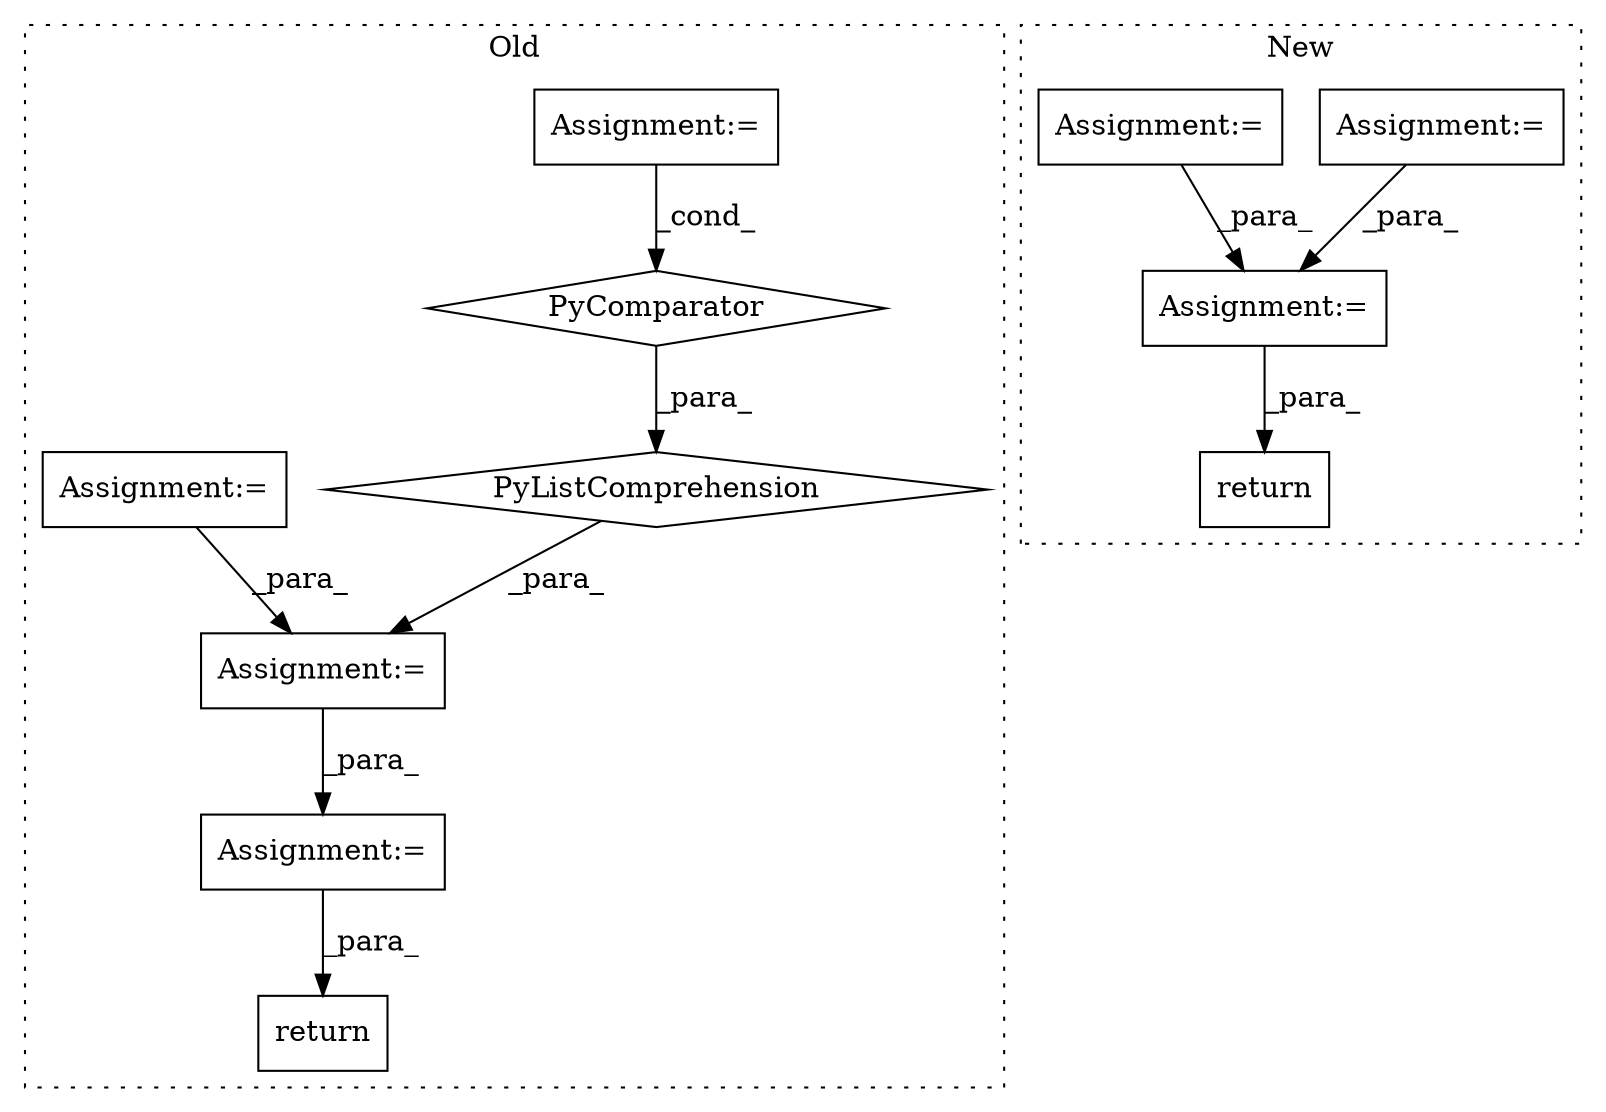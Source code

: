 digraph G {
subgraph cluster0 {
1 [label="PyComparator" a="113" s="20732" l="39" shape="diamond"];
3 [label="Assignment:=" a="7" s="20455" l="6" shape="box"];
4 [label="return" a="41" s="20878" l="7" shape="box"];
5 [label="PyListComprehension" a="109" s="20652" l="127" shape="diamond"];
7 [label="Assignment:=" a="7" s="20781" l="1" shape="box"];
9 [label="Assignment:=" a="7" s="20499" l="1" shape="box"];
10 [label="Assignment:=" a="7" s="20598" l="38" shape="box"];
label = "Old";
style="dotted";
}
subgraph cluster1 {
2 [label="return" a="41" s="27244" l="7" shape="box"];
6 [label="Assignment:=" a="7" s="27090" l="1" shape="box"];
8 [label="Assignment:=" a="7" s="27198" l="1" shape="box"];
11 [label="Assignment:=" a="7" s="27156" l="1" shape="box"];
label = "New";
style="dotted";
}
1 -> 5 [label="_para_"];
3 -> 1 [label="_cond_"];
5 -> 9 [label="_para_"];
6 -> 8 [label="_para_"];
7 -> 4 [label="_para_"];
8 -> 2 [label="_para_"];
9 -> 7 [label="_para_"];
10 -> 9 [label="_para_"];
11 -> 8 [label="_para_"];
}